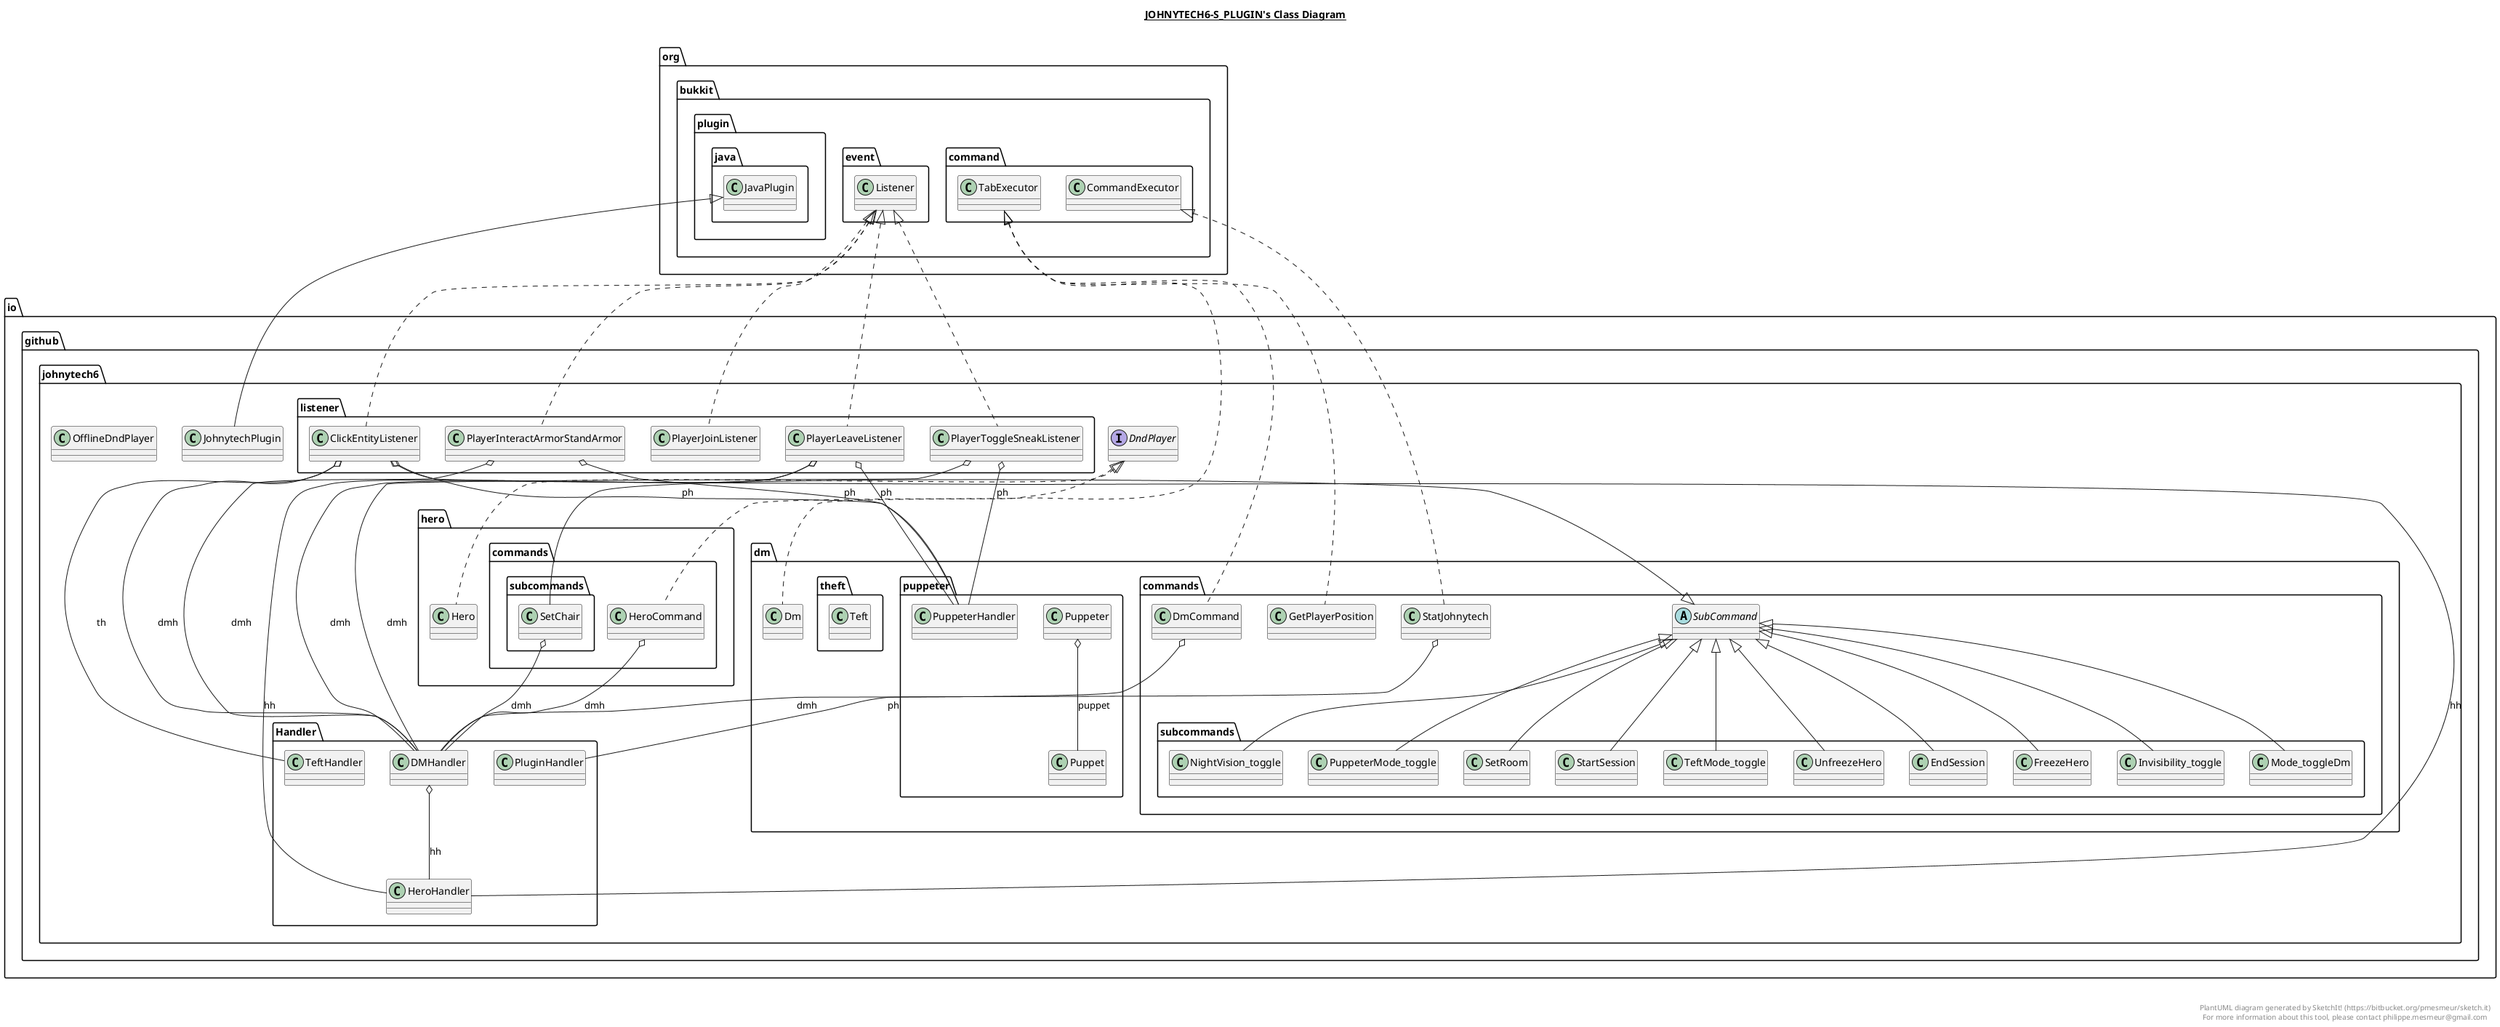 @startuml

title __JOHNYTECH6-S_PLUGIN's Class Diagram__\n

  namespace io.github.johnytech6 {
    interface io.github.johnytech6.DndPlayer {
    }

    namespace Handler {
      class io.github.johnytech6.Handler.DMHandler {
      }

      class io.github.johnytech6.Handler.HeroHandler {
      }

      class io.github.johnytech6.Handler.PluginHandler {
      }

      class io.github.johnytech6.Handler.TeftHandler {
      }
    }

    class io.github.johnytech6.JohnytechPlugin {
    }

    class io.github.johnytech6.OfflineDndPlayer {
    }

    namespace dm {
      class io.github.johnytech6.dm.Dm {
      }

      namespace commands {
        class io.github.johnytech6.dm.commands.DmCommand {
        }

        class io.github.johnytech6.dm.commands.GetPlayerPosition {
        }

        class io.github.johnytech6.dm.commands.StatJohnytech {
        }

        abstract class io.github.johnytech6.dm.commands.SubCommand {
        }

        namespace subcommands {
          class io.github.johnytech6.dm.commands.subcommands.EndSession {
          }

          class io.github.johnytech6.dm.commands.subcommands.FreezeHero {
          }

          class io.github.johnytech6.dm.commands.subcommands.Invisibility_toggle {
          }

          class io.github.johnytech6.dm.commands.subcommands.Mode_toggleDm {
          }

          class io.github.johnytech6.dm.commands.subcommands.NightVision_toggle {
          }

          class io.github.johnytech6.dm.commands.subcommands.PuppeterMode_toggle {
          }

          class io.github.johnytech6.dm.commands.subcommands.SetRoom {
          }

          class io.github.johnytech6.dm.commands.subcommands.StartSession {
          }

          class io.github.johnytech6.dm.commands.subcommands.TeftMode_toggle {
          }

          class io.github.johnytech6.dm.commands.subcommands.UnfreezeHero {
          }
        }
      }

      namespace puppeter {
        class io.github.johnytech6.dm.puppeter.Puppet {
        }

        class io.github.johnytech6.dm.puppeter.Puppeter {
        }

        class io.github.johnytech6.dm.puppeter.PuppeterHandler {
        }
      }

      namespace theft {
        class io.github.johnytech6.dm.theft.Teft {
        }
      }
    }

    namespace hero {
      class io.github.johnytech6.hero.Hero {
      }

      namespace commands {
        class io.github.johnytech6.hero.commands.HeroCommand {
        }

        namespace subcommands {
          class io.github.johnytech6.hero.commands.subcommands.SetChair {
          }
        }
      }
    }
  }
  

  namespace io.github.johnytech6 {
    namespace listener {
      class io.github.johnytech6.listener.ClickEntityListener {
      }

      class io.github.johnytech6.listener.PlayerInteractArmorStandArmor {
      }

      class io.github.johnytech6.listener.PlayerJoinListener {
      }

      class io.github.johnytech6.listener.PlayerLeaveListener {
      }

      class io.github.johnytech6.listener.PlayerToggleSneakListener {
      }
    }
  }
  

  io.github.johnytech6.Handler.DMHandler o-- io.github.johnytech6.Handler.HeroHandler : hh
  io.github.johnytech6.JohnytechPlugin -up-|> org.bukkit.plugin.java.JavaPlugin
  io.github.johnytech6.dm.Dm .up.|> io.github.johnytech6.DndPlayer
  io.github.johnytech6.dm.commands.DmCommand .up.|> org.bukkit.command.TabExecutor
  io.github.johnytech6.dm.commands.DmCommand o-- io.github.johnytech6.Handler.DMHandler : dmh
  io.github.johnytech6.dm.commands.GetPlayerPosition .up.|> org.bukkit.command.TabExecutor
  io.github.johnytech6.dm.commands.StatJohnytech .up.|> org.bukkit.command.CommandExecutor
  io.github.johnytech6.dm.commands.StatJohnytech o-- io.github.johnytech6.Handler.PluginHandler : ph
  io.github.johnytech6.dm.commands.subcommands.EndSession -up-|> io.github.johnytech6.dm.commands.SubCommand
  io.github.johnytech6.dm.commands.subcommands.FreezeHero -up-|> io.github.johnytech6.dm.commands.SubCommand
  io.github.johnytech6.dm.commands.subcommands.Invisibility_toggle -up-|> io.github.johnytech6.dm.commands.SubCommand
  io.github.johnytech6.dm.commands.subcommands.Mode_toggleDm -up-|> io.github.johnytech6.dm.commands.SubCommand
  io.github.johnytech6.dm.commands.subcommands.NightVision_toggle -up-|> io.github.johnytech6.dm.commands.SubCommand
  io.github.johnytech6.dm.commands.subcommands.PuppeterMode_toggle -up-|> io.github.johnytech6.dm.commands.SubCommand
  io.github.johnytech6.dm.commands.subcommands.SetRoom -up-|> io.github.johnytech6.dm.commands.SubCommand
  io.github.johnytech6.dm.commands.subcommands.StartSession -up-|> io.github.johnytech6.dm.commands.SubCommand
  io.github.johnytech6.dm.commands.subcommands.TeftMode_toggle -up-|> io.github.johnytech6.dm.commands.SubCommand
  io.github.johnytech6.dm.commands.subcommands.UnfreezeHero -up-|> io.github.johnytech6.dm.commands.SubCommand
  io.github.johnytech6.dm.puppeter.Puppeter o-- io.github.johnytech6.dm.puppeter.Puppet : puppet
  io.github.johnytech6.hero.Hero .up.|> io.github.johnytech6.DndPlayer
  io.github.johnytech6.hero.commands.HeroCommand .up.|> org.bukkit.command.TabExecutor
  io.github.johnytech6.hero.commands.HeroCommand o-- io.github.johnytech6.Handler.DMHandler : dmh
  io.github.johnytech6.hero.commands.subcommands.SetChair -up-|> io.github.johnytech6.dm.commands.SubCommand
  io.github.johnytech6.hero.commands.subcommands.SetChair o-- io.github.johnytech6.Handler.DMHandler : dmh
  io.github.johnytech6.listener.ClickEntityListener .up.|> org.bukkit.event.Listener
  io.github.johnytech6.listener.ClickEntityListener o-- io.github.johnytech6.Handler.DMHandler : dmh
  io.github.johnytech6.listener.ClickEntityListener o-- io.github.johnytech6.Handler.HeroHandler : hh
  io.github.johnytech6.listener.ClickEntityListener o-- io.github.johnytech6.dm.puppeter.PuppeterHandler : ph
  io.github.johnytech6.listener.ClickEntityListener o-- io.github.johnytech6.Handler.TeftHandler : th
  io.github.johnytech6.listener.PlayerInteractArmorStandArmor .up.|> org.bukkit.event.Listener
  io.github.johnytech6.listener.PlayerInteractArmorStandArmor o-- io.github.johnytech6.Handler.DMHandler : dmh
  io.github.johnytech6.listener.PlayerInteractArmorStandArmor o-- io.github.johnytech6.dm.puppeter.PuppeterHandler : ph
  io.github.johnytech6.listener.PlayerJoinListener .up.|> org.bukkit.event.Listener
  io.github.johnytech6.listener.PlayerLeaveListener .up.|> org.bukkit.event.Listener
  io.github.johnytech6.listener.PlayerLeaveListener o-- io.github.johnytech6.Handler.DMHandler : dmh
  io.github.johnytech6.listener.PlayerLeaveListener o-- io.github.johnytech6.Handler.HeroHandler : hh
  io.github.johnytech6.listener.PlayerLeaveListener o-- io.github.johnytech6.dm.puppeter.PuppeterHandler : ph
  io.github.johnytech6.listener.PlayerToggleSneakListener .up.|> org.bukkit.event.Listener
  io.github.johnytech6.listener.PlayerToggleSneakListener o-- io.github.johnytech6.Handler.DMHandler : dmh
  io.github.johnytech6.listener.PlayerToggleSneakListener o-- io.github.johnytech6.dm.puppeter.PuppeterHandler : ph


right footer


PlantUML diagram generated by SketchIt! (https://bitbucket.org/pmesmeur/sketch.it)
For more information about this tool, please contact philippe.mesmeur@gmail.com
endfooter

@enduml
